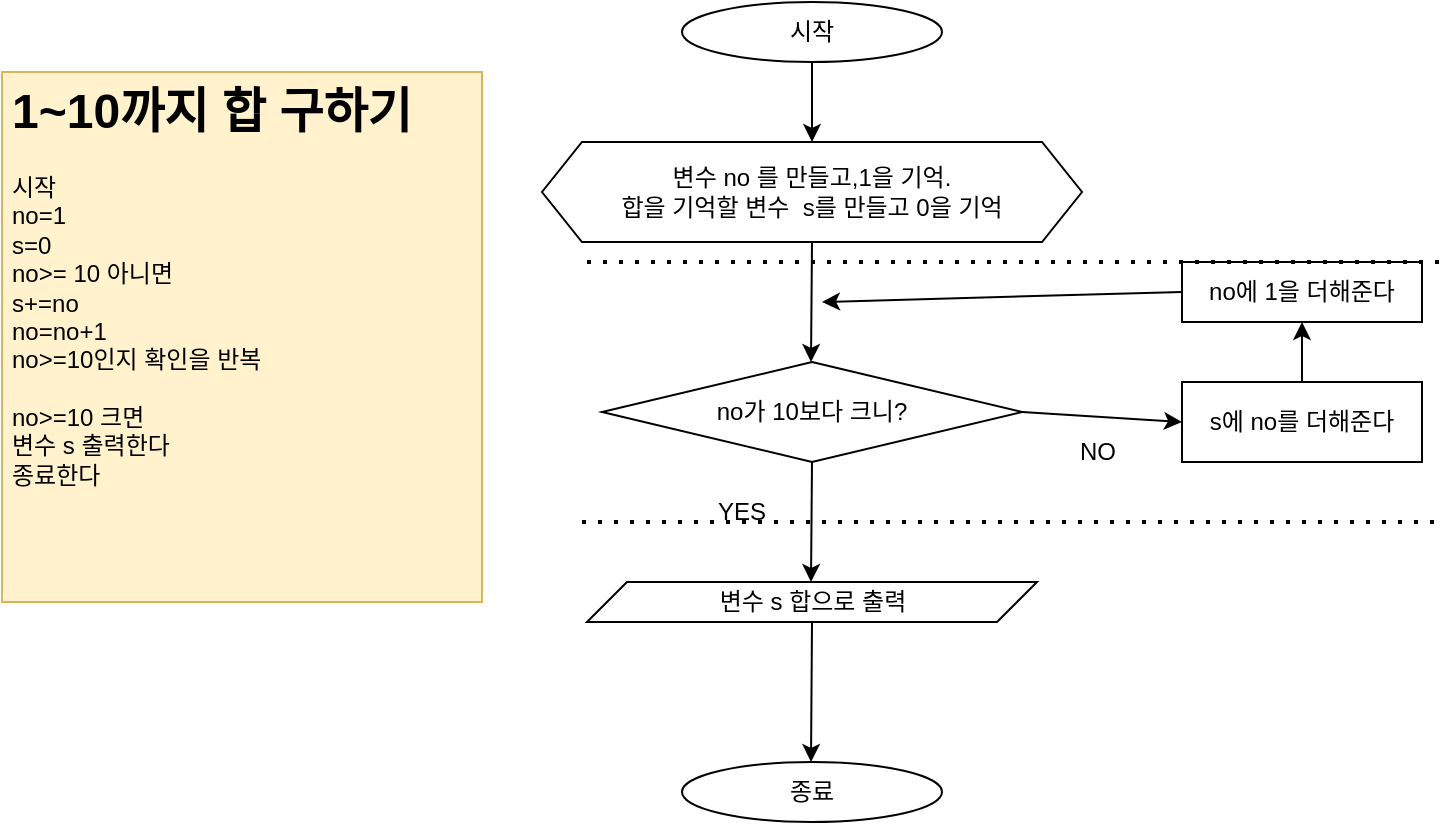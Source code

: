 <mxfile version="23.0.2" type="device">
  <diagram id="C5RBs43oDa-KdzZeNtuy" name="Page-1">
    <mxGraphModel dx="794" dy="724" grid="1" gridSize="10" guides="1" tooltips="1" connect="1" arrows="1" fold="1" page="1" pageScale="1" pageWidth="827" pageHeight="1169" math="0" shadow="0">
      <root>
        <mxCell id="WIyWlLk6GJQsqaUBKTNV-0" />
        <mxCell id="WIyWlLk6GJQsqaUBKTNV-1" parent="WIyWlLk6GJQsqaUBKTNV-0" />
        <mxCell id="TWFyLxAYHI6ipHeRHt0a-1" value="시작" style="ellipse;whiteSpace=wrap;html=1;" vertex="1" parent="WIyWlLk6GJQsqaUBKTNV-1">
          <mxGeometry x="370" y="40" width="130" height="30" as="geometry" />
        </mxCell>
        <mxCell id="TWFyLxAYHI6ipHeRHt0a-2" value="종료" style="ellipse;whiteSpace=wrap;html=1;" vertex="1" parent="WIyWlLk6GJQsqaUBKTNV-1">
          <mxGeometry x="370" y="420" width="130" height="30" as="geometry" />
        </mxCell>
        <mxCell id="TWFyLxAYHI6ipHeRHt0a-3" value="변수 no 를 만들고,1을 기억.&lt;br&gt;합을 기억할 변수&amp;nbsp; s를 만들고 0을 기억" style="shape=hexagon;perimeter=hexagonPerimeter2;whiteSpace=wrap;html=1;fixedSize=1;" vertex="1" parent="WIyWlLk6GJQsqaUBKTNV-1">
          <mxGeometry x="300" y="110" width="270" height="50" as="geometry" />
        </mxCell>
        <mxCell id="TWFyLxAYHI6ipHeRHt0a-4" value="" style="endArrow=classic;html=1;rounded=0;exitX=0.5;exitY=1;exitDx=0;exitDy=0;entryX=0.5;entryY=0;entryDx=0;entryDy=0;" edge="1" parent="WIyWlLk6GJQsqaUBKTNV-1" source="TWFyLxAYHI6ipHeRHt0a-1" target="TWFyLxAYHI6ipHeRHt0a-3">
          <mxGeometry width="50" height="50" relative="1" as="geometry">
            <mxPoint x="380" y="400" as="sourcePoint" />
            <mxPoint x="435" y="120" as="targetPoint" />
          </mxGeometry>
        </mxCell>
        <mxCell id="TWFyLxAYHI6ipHeRHt0a-5" value="no가 10보다 크니?" style="rhombus;whiteSpace=wrap;html=1;" vertex="1" parent="WIyWlLk6GJQsqaUBKTNV-1">
          <mxGeometry x="330" y="220" width="210" height="50" as="geometry" />
        </mxCell>
        <mxCell id="TWFyLxAYHI6ipHeRHt0a-6" value="" style="endArrow=classic;html=1;rounded=0;exitX=0.5;exitY=1;exitDx=0;exitDy=0;entryX=0.5;entryY=0;entryDx=0;entryDy=0;" edge="1" parent="WIyWlLk6GJQsqaUBKTNV-1" source="TWFyLxAYHI6ipHeRHt0a-3">
          <mxGeometry width="50" height="50" relative="1" as="geometry">
            <mxPoint x="434.5" y="180" as="sourcePoint" />
            <mxPoint x="434.5" y="220" as="targetPoint" />
          </mxGeometry>
        </mxCell>
        <mxCell id="TWFyLxAYHI6ipHeRHt0a-7" value="" style="endArrow=classic;html=1;rounded=0;exitX=0.5;exitY=1;exitDx=0;exitDy=0;entryX=0.5;entryY=0;entryDx=0;entryDy=0;" edge="1" parent="WIyWlLk6GJQsqaUBKTNV-1">
          <mxGeometry width="50" height="50" relative="1" as="geometry">
            <mxPoint x="435" y="270" as="sourcePoint" />
            <mxPoint x="434.5" y="330" as="targetPoint" />
          </mxGeometry>
        </mxCell>
        <mxCell id="TWFyLxAYHI6ipHeRHt0a-8" value="변수 s 합으로 출력" style="shape=parallelogram;perimeter=parallelogramPerimeter;whiteSpace=wrap;html=1;fixedSize=1;" vertex="1" parent="WIyWlLk6GJQsqaUBKTNV-1">
          <mxGeometry x="322.5" y="330" width="225" height="20" as="geometry" />
        </mxCell>
        <mxCell id="TWFyLxAYHI6ipHeRHt0a-9" value="" style="endArrow=classic;html=1;rounded=0;exitX=0.5;exitY=1;exitDx=0;exitDy=0;entryX=0.5;entryY=0;entryDx=0;entryDy=0;" edge="1" parent="WIyWlLk6GJQsqaUBKTNV-1" source="TWFyLxAYHI6ipHeRHt0a-8">
          <mxGeometry width="50" height="50" relative="1" as="geometry">
            <mxPoint x="435" y="360" as="sourcePoint" />
            <mxPoint x="434.5" y="420" as="targetPoint" />
            <Array as="points" />
          </mxGeometry>
        </mxCell>
        <mxCell id="TWFyLxAYHI6ipHeRHt0a-10" value="s에 no를 더해준다" style="rounded=0;whiteSpace=wrap;html=1;" vertex="1" parent="WIyWlLk6GJQsqaUBKTNV-1">
          <mxGeometry x="620" y="230" width="120" height="40" as="geometry" />
        </mxCell>
        <mxCell id="TWFyLxAYHI6ipHeRHt0a-11" value="" style="endArrow=classic;html=1;rounded=0;exitX=1;exitY=0.5;exitDx=0;exitDy=0;entryX=0;entryY=0.5;entryDx=0;entryDy=0;" edge="1" parent="WIyWlLk6GJQsqaUBKTNV-1" source="TWFyLxAYHI6ipHeRHt0a-5" target="TWFyLxAYHI6ipHeRHt0a-10">
          <mxGeometry width="50" height="50" relative="1" as="geometry">
            <mxPoint x="580.5" y="240" as="sourcePoint" />
            <mxPoint x="580" y="300" as="targetPoint" />
          </mxGeometry>
        </mxCell>
        <mxCell id="TWFyLxAYHI6ipHeRHt0a-12" value="no에 1을 더해준다" style="rounded=0;whiteSpace=wrap;html=1;" vertex="1" parent="WIyWlLk6GJQsqaUBKTNV-1">
          <mxGeometry x="620" y="170" width="120" height="30" as="geometry" />
        </mxCell>
        <mxCell id="TWFyLxAYHI6ipHeRHt0a-13" value="" style="endArrow=classic;html=1;rounded=0;entryX=0.5;entryY=1;entryDx=0;entryDy=0;exitX=0.5;exitY=0;exitDx=0;exitDy=0;" edge="1" parent="WIyWlLk6GJQsqaUBKTNV-1" source="TWFyLxAYHI6ipHeRHt0a-10" target="TWFyLxAYHI6ipHeRHt0a-12">
          <mxGeometry width="50" height="50" relative="1" as="geometry">
            <mxPoint x="680" y="220" as="sourcePoint" />
            <mxPoint x="720" y="180" as="targetPoint" />
          </mxGeometry>
        </mxCell>
        <mxCell id="TWFyLxAYHI6ipHeRHt0a-14" value="" style="endArrow=classic;html=1;rounded=0;exitX=0;exitY=0.5;exitDx=0;exitDy=0;" edge="1" parent="WIyWlLk6GJQsqaUBKTNV-1" source="TWFyLxAYHI6ipHeRHt0a-12">
          <mxGeometry width="50" height="50" relative="1" as="geometry">
            <mxPoint x="547.5" y="210" as="sourcePoint" />
            <mxPoint x="440" y="190" as="targetPoint" />
          </mxGeometry>
        </mxCell>
        <mxCell id="TWFyLxAYHI6ipHeRHt0a-15" value="YES" style="text;html=1;strokeColor=none;fillColor=none;align=center;verticalAlign=middle;whiteSpace=wrap;rounded=0;" vertex="1" parent="WIyWlLk6GJQsqaUBKTNV-1">
          <mxGeometry x="370" y="280" width="60" height="30" as="geometry" />
        </mxCell>
        <mxCell id="TWFyLxAYHI6ipHeRHt0a-16" value="NO" style="text;html=1;strokeColor=none;fillColor=none;align=center;verticalAlign=middle;whiteSpace=wrap;rounded=0;" vertex="1" parent="WIyWlLk6GJQsqaUBKTNV-1">
          <mxGeometry x="547.5" y="250" width="60" height="30" as="geometry" />
        </mxCell>
        <mxCell id="TWFyLxAYHI6ipHeRHt0a-17" value="" style="endArrow=none;dashed=1;html=1;dashPattern=1 3;strokeWidth=2;rounded=0;" edge="1" parent="WIyWlLk6GJQsqaUBKTNV-1">
          <mxGeometry width="50" height="50" relative="1" as="geometry">
            <mxPoint x="320" y="300" as="sourcePoint" />
            <mxPoint x="750" y="300" as="targetPoint" />
          </mxGeometry>
        </mxCell>
        <mxCell id="TWFyLxAYHI6ipHeRHt0a-18" value="" style="endArrow=none;dashed=1;html=1;dashPattern=1 3;strokeWidth=2;rounded=0;" edge="1" parent="WIyWlLk6GJQsqaUBKTNV-1">
          <mxGeometry width="50" height="50" relative="1" as="geometry">
            <mxPoint x="322.5" y="170" as="sourcePoint" />
            <mxPoint x="752.5" y="170" as="targetPoint" />
          </mxGeometry>
        </mxCell>
        <mxCell id="TWFyLxAYHI6ipHeRHt0a-20" value="&lt;h1&gt;1~10까지 합 구하기&lt;/h1&gt;&lt;div&gt;시작&lt;/div&gt;&lt;div&gt;no=1&lt;/div&gt;&lt;div&gt;s=0&lt;/div&gt;&lt;div&gt;no&amp;gt;= 10 아니면&lt;/div&gt;&lt;div&gt;s+=no&lt;/div&gt;&lt;div&gt;no=no+1&lt;/div&gt;&lt;div&gt;no&amp;gt;=10인지 확인을 반복&lt;/div&gt;&lt;div&gt;&lt;br&gt;&lt;/div&gt;&lt;div&gt;&lt;span style=&quot;background-color: initial;&quot;&gt;no&amp;gt;=10 크면&lt;/span&gt;&lt;br&gt;&lt;/div&gt;&lt;div&gt;변수 s 출력한다&lt;/div&gt;&lt;div&gt;종료한다&lt;/div&gt;&lt;div&gt;&lt;br&gt;&lt;/div&gt;&lt;div&gt;&lt;br&gt;&lt;/div&gt;&lt;div&gt;&lt;br&gt;&lt;/div&gt;&lt;div&gt;&lt;br&gt;&lt;/div&gt;" style="text;html=1;strokeColor=#d6b656;fillColor=#fff2cc;spacing=5;spacingTop=-20;whiteSpace=wrap;overflow=hidden;rounded=0;" vertex="1" parent="WIyWlLk6GJQsqaUBKTNV-1">
          <mxGeometry x="30" y="75" width="240" height="265" as="geometry" />
        </mxCell>
      </root>
    </mxGraphModel>
  </diagram>
</mxfile>
